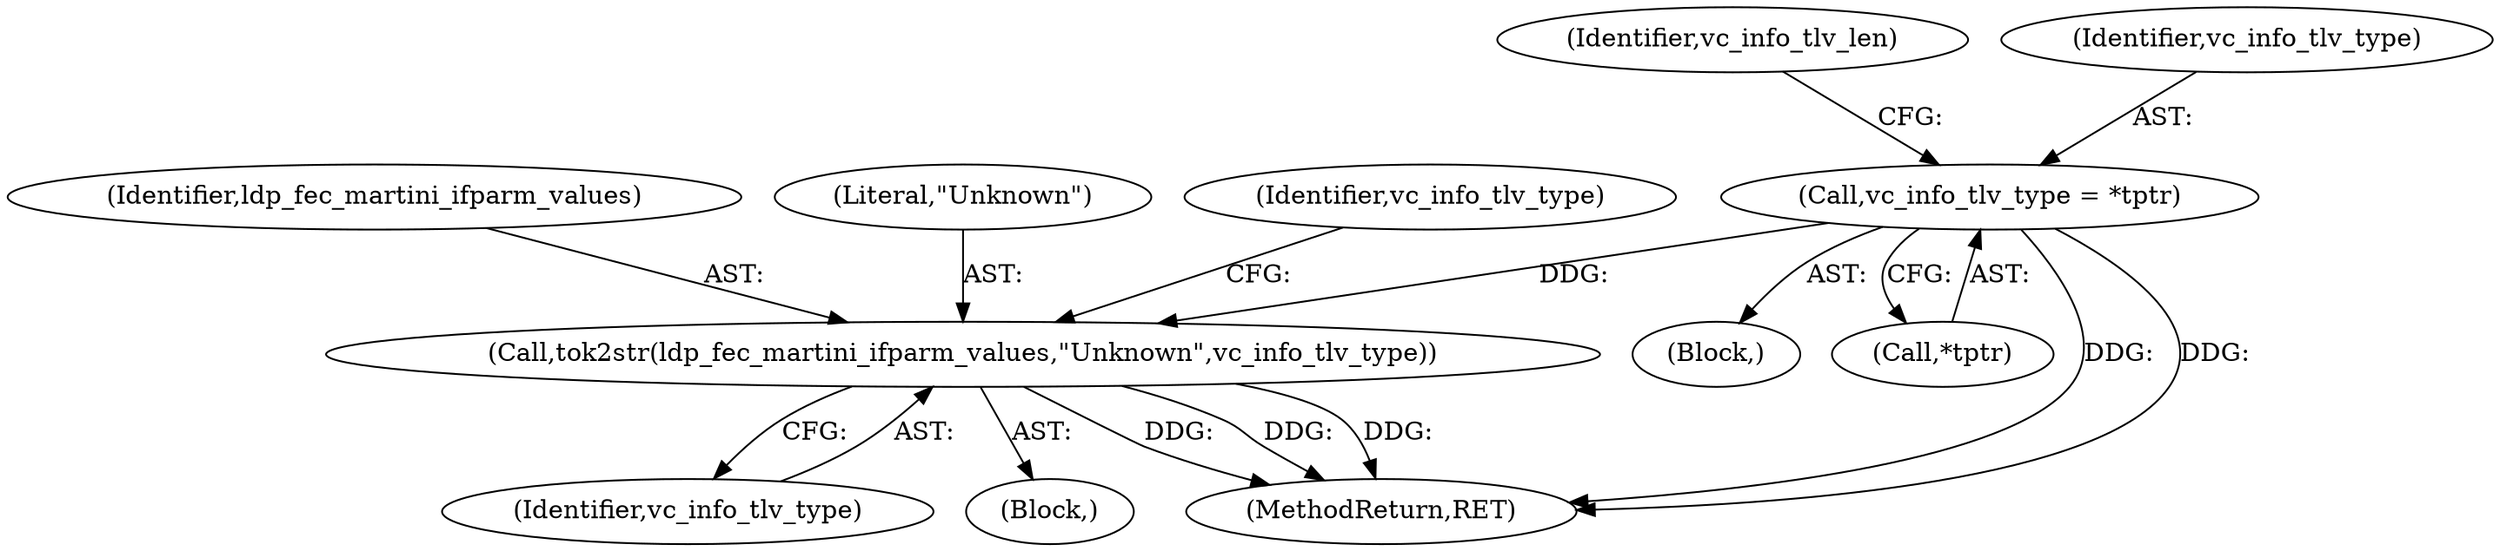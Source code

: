 digraph "0_tcpdump_aa5c6b710dfd8020d2c908d6b3bd41f1da719b3b_0@pointer" {
"1000648" [label="(Call,vc_info_tlv_type = *tptr)"];
"1000674" [label="(Call,tok2str(ldp_fec_martini_ifparm_values,\"Unknown\",vc_info_tlv_type))"];
"1000648" [label="(Call,vc_info_tlv_type = *tptr)"];
"1000674" [label="(Call,tok2str(ldp_fec_martini_ifparm_values,\"Unknown\",vc_info_tlv_type))"];
"1000677" [label="(Identifier,vc_info_tlv_type)"];
"1000653" [label="(Identifier,vc_info_tlv_len)"];
"1000647" [label="(Block,)"];
"1000673" [label="(Block,)"];
"1000649" [label="(Identifier,vc_info_tlv_type)"];
"1000675" [label="(Identifier,ldp_fec_martini_ifparm_values)"];
"1000676" [label="(Literal,\"Unknown\")"];
"1000650" [label="(Call,*tptr)"];
"1000679" [label="(Identifier,vc_info_tlv_type)"];
"1000965" [label="(MethodReturn,RET)"];
"1000648" -> "1000647"  [label="AST: "];
"1000648" -> "1000650"  [label="CFG: "];
"1000649" -> "1000648"  [label="AST: "];
"1000650" -> "1000648"  [label="AST: "];
"1000653" -> "1000648"  [label="CFG: "];
"1000648" -> "1000965"  [label="DDG: "];
"1000648" -> "1000965"  [label="DDG: "];
"1000648" -> "1000674"  [label="DDG: "];
"1000674" -> "1000673"  [label="AST: "];
"1000674" -> "1000677"  [label="CFG: "];
"1000675" -> "1000674"  [label="AST: "];
"1000676" -> "1000674"  [label="AST: "];
"1000677" -> "1000674"  [label="AST: "];
"1000679" -> "1000674"  [label="CFG: "];
"1000674" -> "1000965"  [label="DDG: "];
"1000674" -> "1000965"  [label="DDG: "];
"1000674" -> "1000965"  [label="DDG: "];
}
